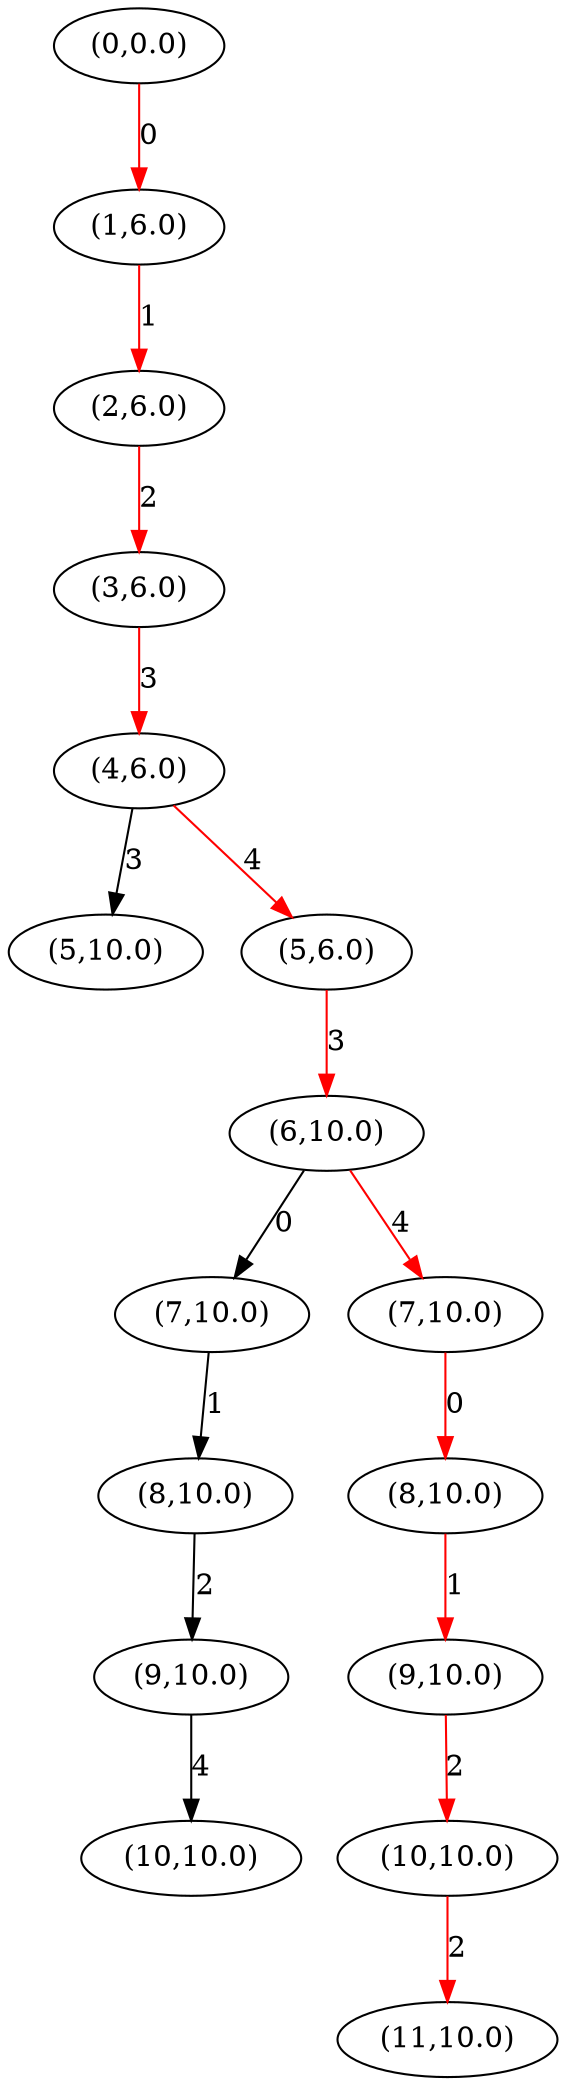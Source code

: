strict digraph G {
  1 [ label="(8,10.0)" ];
  2 [ label="(10,10.0)" ];
  3 [ label="(10,10.0)" ];
  4 [ label="(5,10.0)" ];
  5 [ label="(11,10.0)" ];
  6 [ label="(4,6.0)" ];
  7 [ label="(6,10.0)" ];
  8 [ label="(2,6.0)" ];
  9 [ label="(0,0.0)" ];
  10 [ label="(8,10.0)" ];
  11 [ label="(3,6.0)" ];
  12 [ label="(7,10.0)" ];
  13 [ label="(1,6.0)" ];
  14 [ label="(7,10.0)" ];
  15 [ label="(5,6.0)" ];
  16 [ label="(9,10.0)" ];
  17 [ label="(9,10.0)" ];
  14 -> 1 [ color="red" label="0" ];
  17 -> 2 [ label="4" ];
  16 -> 3 [ color="red" label="2" ];
  6 -> 4 [ label="3" ];
  3 -> 5 [ color="red" label="2" ];
  11 -> 6 [ color="red" label="3" ];
  15 -> 7 [ color="red" label="3" ];
  13 -> 8 [ color="red" label="1" ];
  12 -> 10 [ label="1" ];
  8 -> 11 [ color="red" label="2" ];
  7 -> 12 [ label="0" ];
  9 -> 13 [ color="red" label="0" ];
  7 -> 14 [ color="red" label="4" ];
  6 -> 15 [ color="red" label="4" ];
  1 -> 16 [ color="red" label="1" ];
  10 -> 17 [ label="2" ];
}
